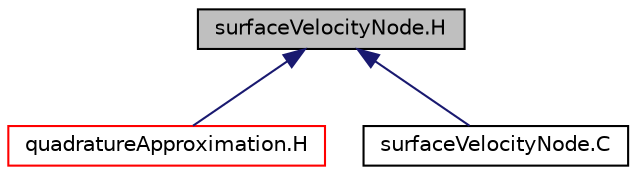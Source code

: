 digraph "surfaceVelocityNode.H"
{
  bgcolor="transparent";
  edge [fontname="Helvetica",fontsize="10",labelfontname="Helvetica",labelfontsize="10"];
  node [fontname="Helvetica",fontsize="10",shape=record];
  Node15 [label="surfaceVelocityNode.H",height=0.2,width=0.4,color="black", fillcolor="grey75", style="filled", fontcolor="black"];
  Node15 -> Node16 [dir="back",color="midnightblue",fontsize="10",style="solid",fontname="Helvetica"];
  Node16 [label="quadratureApproximation.H",height=0.2,width=0.4,color="red",URL="$a00656.html"];
  Node15 -> Node108 [dir="back",color="midnightblue",fontsize="10",style="solid",fontname="Helvetica"];
  Node108 [label="surfaceVelocityNode.C",height=0.2,width=0.4,color="black",URL="$a00677.html"];
}
